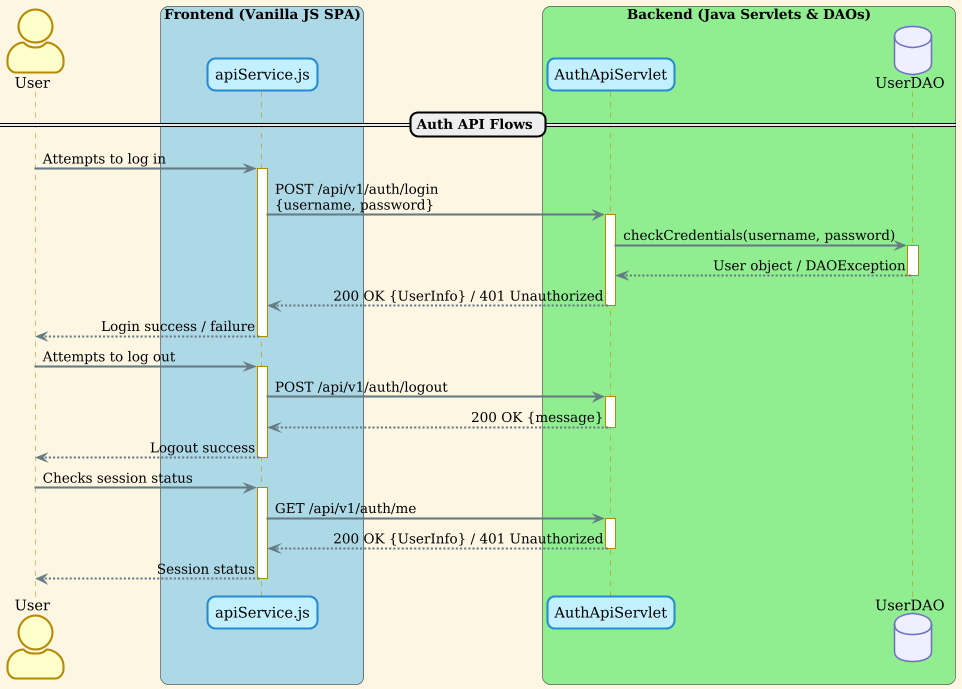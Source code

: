 @startuml
!theme sunlust
actor User

box "Frontend (Vanilla JS SPA)" #LightBlue
  participant "apiService.js" as ApiService
end box

box "Backend (Java Servlets & DAOs)" #LightGreen
  participant "AuthApiServlet" as AuthServlet
  database "UserDAO" as UserDAO
end box

== Auth API Flows ==

User -> ApiService : Attempts to log in
activate ApiService
ApiService -> AuthServlet : POST /api/v1/auth/login\n{username, password}
activate AuthServlet
AuthServlet -> UserDAO : checkCredentials(username, password)
activate UserDAO
UserDAO --> AuthServlet : User object / DAOException
deactivate UserDAO
AuthServlet --> ApiService : 200 OK {UserInfo} / 401 Unauthorized
deactivate AuthServlet
ApiService --> User : Login success / failure
deactivate ApiService

User -> ApiService : Attempts to log out
activate ApiService
ApiService -> AuthServlet : POST /api/v1/auth/logout
activate AuthServlet
' Note: Logout primarily involves session invalidation, direct DAO interaction is minimal for this high-level view.
AuthServlet --> ApiService : 200 OK {message}
deactivate AuthServlet
ApiService --> User : Logout success
deactivate ApiService

User -> ApiService : Checks session status
activate ApiService
ApiService -> AuthServlet : GET /api/v1/auth/me
activate AuthServlet
' Note: Session check is primarily servlet/session-based, not direct DAO.
AuthServlet --> ApiService : 200 OK {UserInfo} / 401 Unauthorized
deactivate AuthServlet
ApiService --> User : Session status
deactivate ApiService

@enduml
